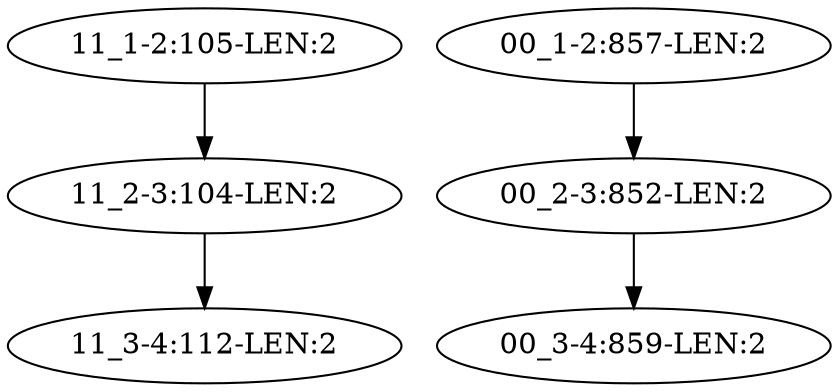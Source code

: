 digraph G {
    "11_1-2:105-LEN:2" -> "11_2-3:104-LEN:2";
    "00_1-2:857-LEN:2" -> "00_2-3:852-LEN:2";
    "11_2-3:104-LEN:2" -> "11_3-4:112-LEN:2";
    "00_2-3:852-LEN:2" -> "00_3-4:859-LEN:2";
}
